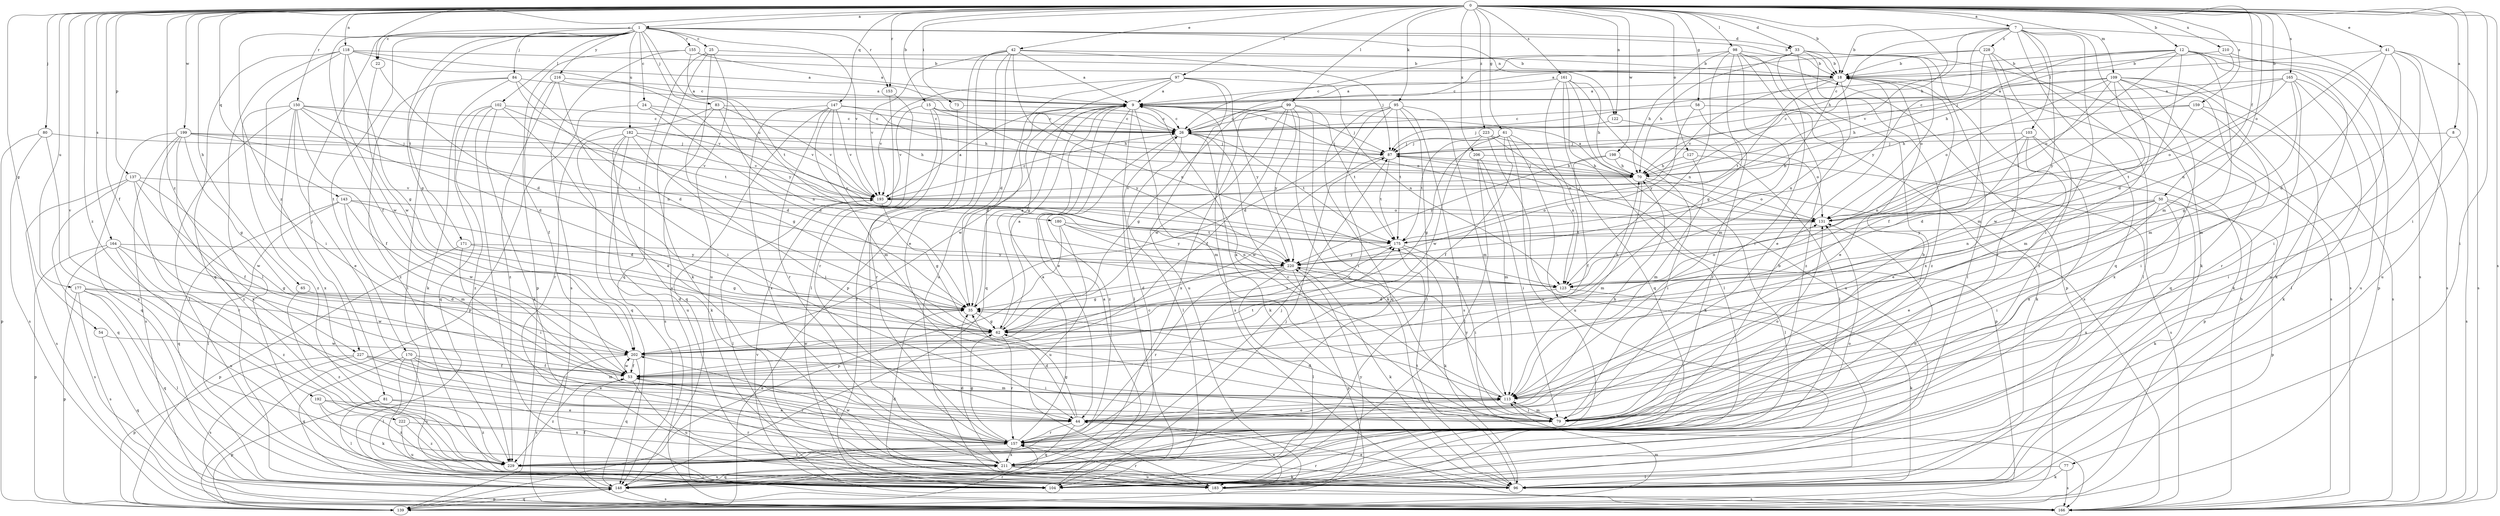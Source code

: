 strict digraph  {
0;
1;
7;
8;
9;
12;
15;
18;
22;
24;
25;
26;
33;
35;
41;
42;
44;
50;
53;
54;
58;
61;
62;
65;
70;
73;
77;
79;
80;
81;
83;
84;
87;
95;
96;
97;
98;
99;
102;
103;
104;
109;
113;
118;
122;
123;
127;
131;
137;
139;
143;
147;
148;
150;
153;
155;
157;
159;
161;
164;
165;
166;
170;
171;
175;
177;
180;
182;
183;
192;
193;
198;
199;
202;
206;
210;
211;
216;
220;
222;
223;
227;
228;
229;
0 -> 1  [label=a];
0 -> 7  [label=a];
0 -> 8  [label=a];
0 -> 12  [label=b];
0 -> 15  [label=b];
0 -> 18  [label=b];
0 -> 22  [label=c];
0 -> 33  [label=d];
0 -> 41  [label=e];
0 -> 42  [label=e];
0 -> 50  [label=f];
0 -> 53  [label=f];
0 -> 54  [label=g];
0 -> 58  [label=g];
0 -> 61  [label=g];
0 -> 65  [label=h];
0 -> 70  [label=h];
0 -> 73  [label=i];
0 -> 77  [label=i];
0 -> 79  [label=i];
0 -> 80  [label=j];
0 -> 95  [label=k];
0 -> 97  [label=l];
0 -> 98  [label=l];
0 -> 99  [label=l];
0 -> 109  [label=m];
0 -> 113  [label=m];
0 -> 118  [label=n];
0 -> 122  [label=n];
0 -> 127  [label=o];
0 -> 131  [label=o];
0 -> 137  [label=p];
0 -> 143  [label=q];
0 -> 147  [label=q];
0 -> 150  [label=r];
0 -> 153  [label=r];
0 -> 159  [label=s];
0 -> 161  [label=s];
0 -> 164  [label=s];
0 -> 165  [label=s];
0 -> 166  [label=s];
0 -> 177  [label=u];
0 -> 192  [label=v];
0 -> 198  [label=w];
0 -> 199  [label=w];
0 -> 206  [label=x];
0 -> 210  [label=x];
0 -> 222  [label=z];
0 -> 223  [label=z];
0 -> 227  [label=z];
1 -> 18  [label=b];
1 -> 22  [label=c];
1 -> 24  [label=c];
1 -> 25  [label=c];
1 -> 33  [label=d];
1 -> 53  [label=f];
1 -> 62  [label=g];
1 -> 81  [label=j];
1 -> 83  [label=j];
1 -> 84  [label=j];
1 -> 102  [label=l];
1 -> 122  [label=n];
1 -> 153  [label=r];
1 -> 155  [label=r];
1 -> 170  [label=t];
1 -> 171  [label=t];
1 -> 180  [label=u];
1 -> 182  [label=u];
1 -> 193  [label=v];
1 -> 216  [label=y];
1 -> 227  [label=z];
7 -> 18  [label=b];
7 -> 70  [label=h];
7 -> 79  [label=i];
7 -> 96  [label=k];
7 -> 103  [label=l];
7 -> 113  [label=m];
7 -> 148  [label=q];
7 -> 166  [label=s];
7 -> 193  [label=v];
7 -> 220  [label=y];
7 -> 228  [label=z];
8 -> 79  [label=i];
8 -> 87  [label=j];
8 -> 166  [label=s];
9 -> 26  [label=c];
9 -> 35  [label=d];
9 -> 44  [label=e];
9 -> 87  [label=j];
9 -> 104  [label=l];
9 -> 113  [label=m];
9 -> 131  [label=o];
9 -> 166  [label=s];
9 -> 202  [label=w];
12 -> 18  [label=b];
12 -> 26  [label=c];
12 -> 35  [label=d];
12 -> 70  [label=h];
12 -> 87  [label=j];
12 -> 96  [label=k];
12 -> 113  [label=m];
12 -> 131  [label=o];
12 -> 139  [label=p];
12 -> 183  [label=u];
15 -> 26  [label=c];
15 -> 70  [label=h];
15 -> 104  [label=l];
15 -> 193  [label=v];
15 -> 211  [label=x];
15 -> 220  [label=y];
18 -> 9  [label=a];
18 -> 44  [label=e];
18 -> 123  [label=n];
18 -> 166  [label=s];
18 -> 175  [label=t];
18 -> 193  [label=v];
22 -> 35  [label=d];
22 -> 202  [label=w];
24 -> 26  [label=c];
24 -> 35  [label=d];
24 -> 139  [label=p];
24 -> 193  [label=v];
25 -> 18  [label=b];
25 -> 96  [label=k];
25 -> 148  [label=q];
25 -> 166  [label=s];
25 -> 183  [label=u];
26 -> 87  [label=j];
26 -> 96  [label=k];
26 -> 104  [label=l];
26 -> 175  [label=t];
26 -> 229  [label=z];
33 -> 18  [label=b];
33 -> 26  [label=c];
33 -> 44  [label=e];
33 -> 70  [label=h];
33 -> 104  [label=l];
33 -> 131  [label=o];
33 -> 166  [label=s];
33 -> 211  [label=x];
33 -> 229  [label=z];
35 -> 9  [label=a];
35 -> 62  [label=g];
41 -> 18  [label=b];
41 -> 35  [label=d];
41 -> 79  [label=i];
41 -> 113  [label=m];
41 -> 123  [label=n];
41 -> 166  [label=s];
41 -> 183  [label=u];
42 -> 9  [label=a];
42 -> 18  [label=b];
42 -> 35  [label=d];
42 -> 44  [label=e];
42 -> 87  [label=j];
42 -> 123  [label=n];
42 -> 139  [label=p];
42 -> 183  [label=u];
42 -> 193  [label=v];
44 -> 35  [label=d];
44 -> 62  [label=g];
44 -> 70  [label=h];
44 -> 113  [label=m];
44 -> 148  [label=q];
44 -> 157  [label=r];
50 -> 44  [label=e];
50 -> 79  [label=i];
50 -> 96  [label=k];
50 -> 123  [label=n];
50 -> 131  [label=o];
50 -> 139  [label=p];
50 -> 211  [label=x];
50 -> 220  [label=y];
53 -> 113  [label=m];
53 -> 157  [label=r];
53 -> 175  [label=t];
53 -> 183  [label=u];
53 -> 202  [label=w];
53 -> 229  [label=z];
54 -> 148  [label=q];
54 -> 202  [label=w];
58 -> 26  [label=c];
58 -> 96  [label=k];
58 -> 157  [label=r];
58 -> 220  [label=y];
61 -> 53  [label=f];
61 -> 62  [label=g];
61 -> 87  [label=j];
61 -> 123  [label=n];
61 -> 175  [label=t];
61 -> 183  [label=u];
61 -> 229  [label=z];
62 -> 9  [label=a];
62 -> 70  [label=h];
62 -> 157  [label=r];
62 -> 175  [label=t];
62 -> 202  [label=w];
65 -> 35  [label=d];
65 -> 229  [label=z];
70 -> 9  [label=a];
70 -> 87  [label=j];
70 -> 104  [label=l];
70 -> 113  [label=m];
70 -> 131  [label=o];
70 -> 193  [label=v];
73 -> 26  [label=c];
73 -> 157  [label=r];
77 -> 96  [label=k];
77 -> 104  [label=l];
77 -> 166  [label=s];
79 -> 18  [label=b];
79 -> 26  [label=c];
79 -> 35  [label=d];
79 -> 113  [label=m];
79 -> 131  [label=o];
80 -> 87  [label=j];
80 -> 139  [label=p];
80 -> 166  [label=s];
80 -> 211  [label=x];
81 -> 44  [label=e];
81 -> 104  [label=l];
81 -> 139  [label=p];
81 -> 229  [label=z];
83 -> 26  [label=c];
83 -> 62  [label=g];
83 -> 123  [label=n];
83 -> 157  [label=r];
83 -> 193  [label=v];
84 -> 9  [label=a];
84 -> 35  [label=d];
84 -> 96  [label=k];
84 -> 104  [label=l];
84 -> 193  [label=v];
84 -> 229  [label=z];
87 -> 70  [label=h];
87 -> 175  [label=t];
87 -> 202  [label=w];
95 -> 26  [label=c];
95 -> 35  [label=d];
95 -> 104  [label=l];
95 -> 113  [label=m];
95 -> 148  [label=q];
95 -> 157  [label=r];
95 -> 166  [label=s];
95 -> 175  [label=t];
96 -> 44  [label=e];
96 -> 157  [label=r];
96 -> 175  [label=t];
97 -> 9  [label=a];
97 -> 62  [label=g];
97 -> 123  [label=n];
97 -> 148  [label=q];
97 -> 183  [label=u];
97 -> 193  [label=v];
97 -> 220  [label=y];
98 -> 18  [label=b];
98 -> 26  [label=c];
98 -> 62  [label=g];
98 -> 70  [label=h];
98 -> 79  [label=i];
98 -> 113  [label=m];
98 -> 123  [label=n];
98 -> 139  [label=p];
98 -> 229  [label=z];
99 -> 26  [label=c];
99 -> 53  [label=f];
99 -> 62  [label=g];
99 -> 79  [label=i];
99 -> 96  [label=k];
99 -> 175  [label=t];
99 -> 202  [label=w];
99 -> 211  [label=x];
99 -> 220  [label=y];
102 -> 26  [label=c];
102 -> 35  [label=d];
102 -> 44  [label=e];
102 -> 96  [label=k];
102 -> 104  [label=l];
102 -> 148  [label=q];
102 -> 229  [label=z];
103 -> 35  [label=d];
103 -> 44  [label=e];
103 -> 87  [label=j];
103 -> 123  [label=n];
103 -> 139  [label=p];
103 -> 211  [label=x];
104 -> 9  [label=a];
109 -> 9  [label=a];
109 -> 70  [label=h];
109 -> 96  [label=k];
109 -> 113  [label=m];
109 -> 131  [label=o];
109 -> 148  [label=q];
109 -> 166  [label=s];
109 -> 175  [label=t];
109 -> 202  [label=w];
109 -> 211  [label=x];
113 -> 9  [label=a];
113 -> 44  [label=e];
113 -> 79  [label=i];
113 -> 220  [label=y];
118 -> 9  [label=a];
118 -> 18  [label=b];
118 -> 26  [label=c];
118 -> 62  [label=g];
118 -> 79  [label=i];
118 -> 104  [label=l];
118 -> 148  [label=q];
118 -> 202  [label=w];
122 -> 87  [label=j];
122 -> 104  [label=l];
123 -> 35  [label=d];
123 -> 96  [label=k];
123 -> 131  [label=o];
127 -> 70  [label=h];
127 -> 113  [label=m];
127 -> 166  [label=s];
131 -> 87  [label=j];
131 -> 175  [label=t];
137 -> 53  [label=f];
137 -> 148  [label=q];
137 -> 157  [label=r];
137 -> 166  [label=s];
137 -> 193  [label=v];
137 -> 202  [label=w];
139 -> 113  [label=m];
139 -> 148  [label=q];
139 -> 157  [label=r];
143 -> 35  [label=d];
143 -> 104  [label=l];
143 -> 113  [label=m];
143 -> 131  [label=o];
143 -> 148  [label=q];
143 -> 202  [label=w];
147 -> 26  [label=c];
147 -> 70  [label=h];
147 -> 113  [label=m];
147 -> 148  [label=q];
147 -> 157  [label=r];
147 -> 193  [label=v];
147 -> 211  [label=x];
147 -> 220  [label=y];
148 -> 26  [label=c];
148 -> 53  [label=f];
148 -> 87  [label=j];
148 -> 139  [label=p];
148 -> 166  [label=s];
148 -> 211  [label=x];
150 -> 26  [label=c];
150 -> 35  [label=d];
150 -> 44  [label=e];
150 -> 53  [label=f];
150 -> 104  [label=l];
150 -> 123  [label=n];
150 -> 175  [label=t];
150 -> 211  [label=x];
150 -> 229  [label=z];
153 -> 104  [label=l];
153 -> 157  [label=r];
155 -> 9  [label=a];
155 -> 18  [label=b];
155 -> 139  [label=p];
155 -> 166  [label=s];
155 -> 175  [label=t];
157 -> 9  [label=a];
157 -> 18  [label=b];
157 -> 53  [label=f];
157 -> 62  [label=g];
157 -> 211  [label=x];
157 -> 229  [label=z];
159 -> 26  [label=c];
159 -> 70  [label=h];
159 -> 79  [label=i];
159 -> 96  [label=k];
159 -> 175  [label=t];
161 -> 9  [label=a];
161 -> 70  [label=h];
161 -> 104  [label=l];
161 -> 123  [label=n];
161 -> 148  [label=q];
161 -> 166  [label=s];
161 -> 183  [label=u];
164 -> 62  [label=g];
164 -> 139  [label=p];
164 -> 166  [label=s];
164 -> 183  [label=u];
164 -> 220  [label=y];
164 -> 229  [label=z];
165 -> 9  [label=a];
165 -> 26  [label=c];
165 -> 62  [label=g];
165 -> 104  [label=l];
165 -> 131  [label=o];
165 -> 157  [label=r];
165 -> 183  [label=u];
166 -> 18  [label=b];
166 -> 193  [label=v];
170 -> 44  [label=e];
170 -> 53  [label=f];
170 -> 104  [label=l];
170 -> 113  [label=m];
170 -> 148  [label=q];
170 -> 183  [label=u];
171 -> 62  [label=g];
171 -> 79  [label=i];
171 -> 139  [label=p];
171 -> 220  [label=y];
175 -> 18  [label=b];
175 -> 79  [label=i];
175 -> 96  [label=k];
175 -> 220  [label=y];
177 -> 35  [label=d];
177 -> 104  [label=l];
177 -> 139  [label=p];
177 -> 148  [label=q];
177 -> 166  [label=s];
177 -> 202  [label=w];
180 -> 123  [label=n];
180 -> 139  [label=p];
180 -> 175  [label=t];
180 -> 183  [label=u];
180 -> 220  [label=y];
182 -> 70  [label=h];
182 -> 79  [label=i];
182 -> 87  [label=j];
182 -> 96  [label=k];
182 -> 148  [label=q];
182 -> 166  [label=s];
182 -> 183  [label=u];
182 -> 193  [label=v];
183 -> 35  [label=d];
183 -> 44  [label=e];
183 -> 157  [label=r];
183 -> 166  [label=s];
183 -> 220  [label=y];
192 -> 44  [label=e];
192 -> 96  [label=k];
192 -> 211  [label=x];
192 -> 229  [label=z];
193 -> 9  [label=a];
193 -> 26  [label=c];
193 -> 62  [label=g];
193 -> 104  [label=l];
193 -> 131  [label=o];
198 -> 53  [label=f];
198 -> 70  [label=h];
198 -> 79  [label=i];
198 -> 220  [label=y];
199 -> 62  [label=g];
199 -> 87  [label=j];
199 -> 148  [label=q];
199 -> 166  [label=s];
199 -> 175  [label=t];
199 -> 193  [label=v];
199 -> 211  [label=x];
199 -> 229  [label=z];
202 -> 53  [label=f];
202 -> 79  [label=i];
202 -> 148  [label=q];
202 -> 166  [label=s];
206 -> 70  [label=h];
206 -> 79  [label=i];
206 -> 104  [label=l];
206 -> 113  [label=m];
210 -> 18  [label=b];
210 -> 166  [label=s];
210 -> 220  [label=y];
211 -> 35  [label=d];
211 -> 87  [label=j];
211 -> 96  [label=k];
211 -> 131  [label=o];
211 -> 148  [label=q];
211 -> 183  [label=u];
211 -> 202  [label=w];
216 -> 9  [label=a];
216 -> 53  [label=f];
216 -> 79  [label=i];
216 -> 220  [label=y];
216 -> 229  [label=z];
220 -> 35  [label=d];
220 -> 62  [label=g];
220 -> 96  [label=k];
220 -> 104  [label=l];
220 -> 123  [label=n];
220 -> 139  [label=p];
220 -> 157  [label=r];
222 -> 157  [label=r];
222 -> 183  [label=u];
222 -> 229  [label=z];
223 -> 87  [label=j];
223 -> 96  [label=k];
223 -> 131  [label=o];
223 -> 139  [label=p];
223 -> 202  [label=w];
227 -> 44  [label=e];
227 -> 53  [label=f];
227 -> 139  [label=p];
227 -> 157  [label=r];
227 -> 166  [label=s];
228 -> 9  [label=a];
228 -> 18  [label=b];
228 -> 53  [label=f];
228 -> 104  [label=l];
228 -> 157  [label=r];
228 -> 229  [label=z];
229 -> 104  [label=l];
229 -> 131  [label=o];
}

